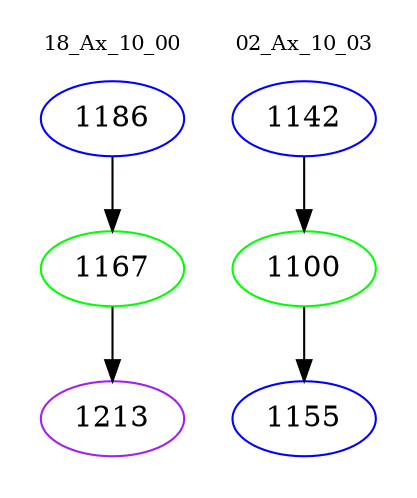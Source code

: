 digraph{
subgraph cluster_0 {
color = white
label = "18_Ax_10_00";
fontsize=10;
T0_1186 [label="1186", color="blue"]
T0_1186 -> T0_1167 [color="black"]
T0_1167 [label="1167", color="green"]
T0_1167 -> T0_1213 [color="black"]
T0_1213 [label="1213", color="purple"]
}
subgraph cluster_1 {
color = white
label = "02_Ax_10_03";
fontsize=10;
T1_1142 [label="1142", color="blue"]
T1_1142 -> T1_1100 [color="black"]
T1_1100 [label="1100", color="green"]
T1_1100 -> T1_1155 [color="black"]
T1_1155 [label="1155", color="blue"]
}
}
